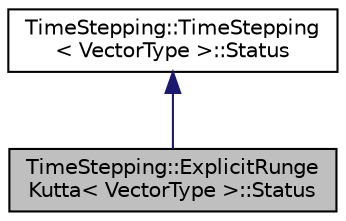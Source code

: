 digraph "TimeStepping::ExplicitRungeKutta&lt; VectorType &gt;::Status"
{
 // LATEX_PDF_SIZE
  edge [fontname="Helvetica",fontsize="10",labelfontname="Helvetica",labelfontsize="10"];
  node [fontname="Helvetica",fontsize="10",shape=record];
  Node1 [label="TimeStepping::ExplicitRunge\lKutta\< VectorType \>::Status",height=0.2,width=0.4,color="black", fillcolor="grey75", style="filled", fontcolor="black",tooltip=" "];
  Node2 -> Node1 [dir="back",color="midnightblue",fontsize="10",style="solid",fontname="Helvetica"];
  Node2 [label="TimeStepping::TimeStepping\l\< VectorType \>::Status",height=0.2,width=0.4,color="black", fillcolor="white", style="filled",URL="$structTimeStepping_1_1TimeStepping_1_1Status.html",tooltip=" "];
}
